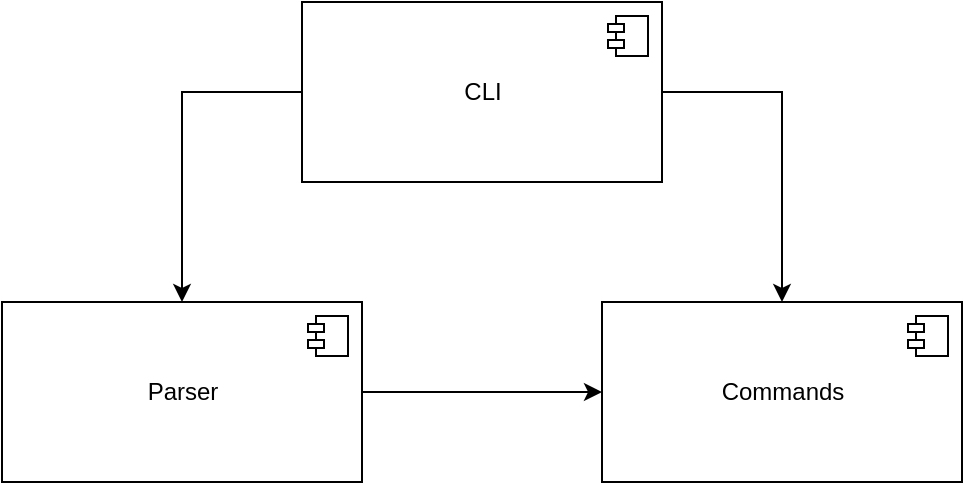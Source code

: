 <mxfile version="15.5.2" type="device" pages="4"><diagram id="IPyCTPRLBXQwGqJkj1kA" name="Components"><mxGraphModel dx="782" dy="436" grid="0" gridSize="10" guides="1" tooltips="1" connect="1" arrows="1" fold="1" page="1" pageScale="1" pageWidth="827" pageHeight="1169" math="0" shadow="0"><root><mxCell id="0"/><mxCell id="1" parent="0"/><mxCell id="Qe86VNoNSwaNUWkatQ3W-9" style="edgeStyle=orthogonalEdgeStyle;rounded=0;orthogonalLoop=1;jettySize=auto;html=1;exitX=0;exitY=0.5;exitDx=0;exitDy=0;entryX=0.5;entryY=0;entryDx=0;entryDy=0;" parent="1" source="Qe86VNoNSwaNUWkatQ3W-1" target="Qe86VNoNSwaNUWkatQ3W-3" edge="1"><mxGeometry relative="1" as="geometry"/></mxCell><mxCell id="Qe86VNoNSwaNUWkatQ3W-12" style="edgeStyle=orthogonalEdgeStyle;rounded=0;orthogonalLoop=1;jettySize=auto;html=1;exitX=1;exitY=0.5;exitDx=0;exitDy=0;entryX=0.5;entryY=0;entryDx=0;entryDy=0;" parent="1" source="Qe86VNoNSwaNUWkatQ3W-1" target="Qe86VNoNSwaNUWkatQ3W-5" edge="1"><mxGeometry relative="1" as="geometry"/></mxCell><mxCell id="Qe86VNoNSwaNUWkatQ3W-1" value="CLI" style="html=1;dropTarget=0;" parent="1" vertex="1"><mxGeometry x="280" y="90" width="180" height="90" as="geometry"/></mxCell><mxCell id="Qe86VNoNSwaNUWkatQ3W-2" value="" style="shape=module;jettyWidth=8;jettyHeight=4;" parent="Qe86VNoNSwaNUWkatQ3W-1" vertex="1"><mxGeometry x="1" width="20" height="20" relative="1" as="geometry"><mxPoint x="-27" y="7" as="offset"/></mxGeometry></mxCell><mxCell id="Qe86VNoNSwaNUWkatQ3W-10" style="edgeStyle=orthogonalEdgeStyle;rounded=0;orthogonalLoop=1;jettySize=auto;html=1;exitX=1;exitY=0.5;exitDx=0;exitDy=0;entryX=0;entryY=0.5;entryDx=0;entryDy=0;" parent="1" source="Qe86VNoNSwaNUWkatQ3W-3" target="Qe86VNoNSwaNUWkatQ3W-5" edge="1"><mxGeometry relative="1" as="geometry"/></mxCell><mxCell id="Qe86VNoNSwaNUWkatQ3W-3" value="Parser" style="html=1;dropTarget=0;" parent="1" vertex="1"><mxGeometry x="130" y="240" width="180" height="90" as="geometry"/></mxCell><mxCell id="Qe86VNoNSwaNUWkatQ3W-4" value="" style="shape=module;jettyWidth=8;jettyHeight=4;" parent="Qe86VNoNSwaNUWkatQ3W-3" vertex="1"><mxGeometry x="1" width="20" height="20" relative="1" as="geometry"><mxPoint x="-27" y="7" as="offset"/></mxGeometry></mxCell><mxCell id="Qe86VNoNSwaNUWkatQ3W-5" value="Commands" style="html=1;dropTarget=0;" parent="1" vertex="1"><mxGeometry x="430" y="240" width="180" height="90" as="geometry"/></mxCell><mxCell id="Qe86VNoNSwaNUWkatQ3W-6" value="" style="shape=module;jettyWidth=8;jettyHeight=4;" parent="Qe86VNoNSwaNUWkatQ3W-5" vertex="1"><mxGeometry x="1" width="20" height="20" relative="1" as="geometry"><mxPoint x="-27" y="7" as="offset"/></mxGeometry></mxCell></root></mxGraphModel></diagram><diagram id="Iq1Y0J1O6RFWqQra4Vd-" name="Parser"><mxGraphModel dx="782" dy="436" grid="0" gridSize="10" guides="1" tooltips="1" connect="1" arrows="1" fold="1" page="1" pageScale="1" pageWidth="827" pageHeight="1169" math="0" shadow="0"><root><mxCell id="vFN4YH33Aojv1U91udGT-0"/><mxCell id="vFN4YH33Aojv1U91udGT-1" parent="vFN4YH33Aojv1U91udGT-0"/><mxCell id="fBFdraiKcXVkoh18jzw8-1" style="edgeStyle=orthogonalEdgeStyle;rounded=0;orthogonalLoop=1;jettySize=auto;html=1;exitX=0.5;exitY=1;exitDx=0;exitDy=0;entryX=0.5;entryY=0;entryDx=0;entryDy=0;dashed=1;startArrow=none;startFill=0;endArrow=open;endFill=0;" parent="vFN4YH33Aojv1U91udGT-1" source="qEsupgz4-kYKHHpqlOIW-0" target="qEsupgz4-kYKHHpqlOIW-2" edge="1"><mxGeometry relative="1" as="geometry"/></mxCell><mxCell id="qEsupgz4-kYKHHpqlOIW-0" value="&lt;p style=&quot;margin: 0px ; margin-top: 4px ; text-align: center&quot;&gt;&lt;b&gt;Parser&lt;/b&gt;&lt;/p&gt;&lt;hr size=&quot;1&quot;&gt;&lt;p style=&quot;margin: 0px ; margin-left: 4px&quot;&gt;- commands: List&amp;lt;CommandType&amp;gt;&lt;/p&gt;&lt;p style=&quot;margin: 0px ; margin-left: 4px&quot;&gt;- variables: Dictionary&amp;lt;string, string&amp;gt;&lt;/p&gt;&lt;hr size=&quot;1&quot;&gt;&lt;p style=&quot;margin: 0px ; margin-left: 4px&quot;&gt;+ Parser(commands: List&amp;lt;CommandType&amp;gt;)&lt;/p&gt;&lt;p style=&quot;margin: 0px ; margin-left: 4px&quot;&gt;+ Parse(expression: string, variables: Dictionary&amp;lt;string, string&amp;gt;): ParsedModel&lt;/p&gt;&lt;p style=&quot;margin: 0px ; margin-left: 4px&quot;&gt;- SubstituteVariable(expression: string): string&lt;/p&gt;&lt;p style=&quot;margin: 0px ; margin-left: 4px&quot;&gt;- BuildAssignment(expression: string): ParsedModel&lt;/p&gt;&lt;p style=&quot;margin: 0px ; margin-left: 4px&quot;&gt;- BuildCommand(expression: string): ParsedModel&lt;/p&gt;" style="verticalAlign=top;align=left;overflow=fill;fontSize=12;fontFamily=Helvetica;html=1;" parent="vFN4YH33Aojv1U91udGT-1" vertex="1"><mxGeometry x="40" y="43" width="430" height="146" as="geometry"/></mxCell><mxCell id="qEsupgz4-kYKHHpqlOIW-27" style="edgeStyle=orthogonalEdgeStyle;rounded=0;orthogonalLoop=1;jettySize=auto;html=1;exitX=0.25;exitY=1;exitDx=0;exitDy=0;entryX=0.5;entryY=0;entryDx=0;entryDy=0;startArrow=diamondThin;startFill=0;endArrow=none;endFill=0;" parent="vFN4YH33Aojv1U91udGT-1" source="qEsupgz4-kYKHHpqlOIW-2" target="qEsupgz4-kYKHHpqlOIW-6" edge="1"><mxGeometry relative="1" as="geometry"/></mxCell><mxCell id="qEsupgz4-kYKHHpqlOIW-2" value="&lt;p style=&quot;margin: 0px ; margin-top: 4px ; text-align: center&quot;&gt;&lt;b&gt;ParsedModel&lt;/b&gt;&lt;/p&gt;&lt;hr&gt;&lt;p style=&quot;margin: 4px 0px 0px&quot;&gt;&amp;nbsp;+ ParsedModel(action: List&amp;lt;IAction&amp;gt;, type: ActionType)&lt;/p&gt;&lt;p style=&quot;margin: 4px 0px 0px&quot;&gt;&lt;i&gt;&amp;nbsp;&amp;lt;&amp;lt;Property&amp;gt;&amp;gt;&amp;nbsp;&lt;/i&gt;+ Action: List&amp;lt;IAction&amp;gt; { get; private set; }&lt;/p&gt;&lt;p style=&quot;margin: 4px 0px 0px&quot;&gt;&lt;i&gt;&amp;nbsp;&amp;lt;&amp;lt;Property&amp;gt;&amp;gt;&lt;/i&gt; + Type: ActionType { get; private set; }&lt;/p&gt;" style="verticalAlign=top;align=left;overflow=fill;fontSize=12;fontFamily=Helvetica;html=1;" parent="vFN4YH33Aojv1U91udGT-1" vertex="1"><mxGeometry x="89" y="219" width="310" height="100" as="geometry"/></mxCell><mxCell id="qEsupgz4-kYKHHpqlOIW-29" style="edgeStyle=orthogonalEdgeStyle;rounded=0;orthogonalLoop=1;jettySize=auto;html=1;exitX=0.5;exitY=1;exitDx=0;exitDy=0;entryX=0.5;entryY=0;entryDx=0;entryDy=0;dashed=1;startArrow=block;startFill=0;endArrow=none;endFill=0;" parent="vFN4YH33Aojv1U91udGT-1" source="qEsupgz4-kYKHHpqlOIW-5" target="qEsupgz4-kYKHHpqlOIW-11" edge="1"><mxGeometry relative="1" as="geometry"><Array as="points"><mxPoint x="520" y="359"/><mxPoint x="321" y="359"/></Array></mxGeometry></mxCell><mxCell id="qEsupgz4-kYKHHpqlOIW-32" style="edgeStyle=orthogonalEdgeStyle;rounded=0;orthogonalLoop=1;jettySize=auto;html=1;exitX=0.5;exitY=0;exitDx=0;exitDy=0;entryX=1;entryY=0.25;entryDx=0;entryDy=0;startArrow=none;startFill=0;endArrow=diamondThin;endFill=0;" parent="vFN4YH33Aojv1U91udGT-1" source="qEsupgz4-kYKHHpqlOIW-5" target="qEsupgz4-kYKHHpqlOIW-2" edge="1"><mxGeometry relative="1" as="geometry"/></mxCell><mxCell id="qEsupgz4-kYKHHpqlOIW-5" value="&lt;p style=&quot;margin: 0px ; margin-top: 4px ; text-align: center&quot;&gt;&lt;i&gt;&lt;b&gt;IAction&lt;/b&gt;&lt;/i&gt;&lt;br&gt;&lt;/p&gt;&lt;p style=&quot;margin: 0px ; margin-left: 4px&quot;&gt;&lt;/p&gt;&lt;hr&gt;&lt;p style=&quot;margin: 0px ; margin-left: 4px&quot;&gt;&lt;br&gt;&lt;/p&gt;" style="verticalAlign=top;align=left;overflow=fill;fontSize=12;fontFamily=Helvetica;html=1;" parent="vFN4YH33Aojv1U91udGT-1" vertex="1"><mxGeometry x="425" y="267" width="190" height="60" as="geometry"/></mxCell><mxCell id="qEsupgz4-kYKHHpqlOIW-6" value="&lt;p style=&quot;margin: 0px ; margin-top: 4px ; text-align: center&quot;&gt;&lt;i&gt;&amp;lt;&amp;lt;enumeration&amp;gt;&amp;gt;&lt;/i&gt;&lt;/p&gt;&lt;p style=&quot;margin: 0px ; margin-top: 4px ; text-align: center&quot;&gt;&lt;b&gt;ActionType&lt;/b&gt;&lt;/p&gt;&lt;hr&gt;&lt;span style=&quot;white-space: pre&quot;&gt;&#9;&lt;/span&gt;Command&lt;br&gt;&lt;span style=&quot;white-space: pre&quot;&gt;&#9;&lt;/span&gt;Assignment&lt;br&gt;&lt;p style=&quot;margin: 0px ; margin-top: 4px ; text-align: center&quot;&gt;&lt;/p&gt;" style="verticalAlign=top;align=left;overflow=fill;fontSize=12;fontFamily=Helvetica;html=1;" parent="vFN4YH33Aojv1U91udGT-1" vertex="1"><mxGeometry x="20" y="390" width="103" height="80" as="geometry"/></mxCell><mxCell id="qEsupgz4-kYKHHpqlOIW-7" value="&lt;p style=&quot;margin: 0px ; margin-top: 4px ; text-align: center&quot;&gt;&lt;/p&gt;&lt;p style=&quot;text-align: center ; margin: 0px 0px 0px 4px&quot;&gt;&lt;b&gt;Assignment&lt;/b&gt;&lt;/p&gt;&lt;hr size=&quot;1&quot;&gt;&lt;p style=&quot;margin: 0px ; margin-left: 4px&quot;&gt;+ Assignment(varName: string, valueToAssign: string)&lt;/p&gt;&lt;p style=&quot;margin: 0px ; margin-left: 4px&quot;&gt;&lt;i&gt;&amp;lt;&amp;lt;Property&amp;gt;&amp;gt;&lt;/i&gt; + VarName: string { get; private set; }&lt;/p&gt;&lt;p style=&quot;margin: 0px ; margin-left: 4px&quot;&gt;&lt;i&gt;&amp;lt;&amp;lt;Property&amp;gt;&amp;gt;&lt;/i&gt; + ValueToAssign: string { get; private set; }&lt;/p&gt;" style="verticalAlign=top;align=left;overflow=fill;fontSize=12;fontFamily=Helvetica;html=1;" parent="vFN4YH33Aojv1U91udGT-1" vertex="1"><mxGeometry x="494" y="390" width="321" height="80" as="geometry"/></mxCell><mxCell id="qEsupgz4-kYKHHpqlOIW-10" value="&lt;p style=&quot;margin: 0px ; margin-top: 4px ; text-align: center&quot;&gt;&lt;/p&gt;&lt;div style=&quot;text-align: center ; height: 2px&quot;&gt;&lt;b&gt;Commands&lt;/b&gt;&lt;/div&gt;&lt;div style=&quot;text-align: center ; height: 2px&quot;&gt;&lt;b&gt;&lt;br&gt;&lt;/b&gt;&lt;/div&gt;&lt;div style=&quot;height: 2px&quot;&gt;&lt;b&gt;&lt;br&gt;&lt;/b&gt;&lt;/div&gt;&lt;div style=&quot;height: 2px&quot;&gt;&lt;b&gt;&lt;br&gt;&lt;/b&gt;&lt;/div&gt;&lt;div style=&quot;height: 2px&quot;&gt;&lt;b&gt;&lt;br&gt;&lt;/b&gt;&lt;/div&gt;&lt;div style=&quot;height: 2px&quot;&gt;&lt;b&gt;&lt;br&gt;&lt;/b&gt;&lt;/div&gt;&lt;hr size=&quot;1&quot;&gt;&lt;div style=&quot;height: 2px&quot;&gt;&amp;nbsp;+ Commands: List&amp;lt;CommandType&amp;gt; { get; }&lt;/div&gt;&lt;div style=&quot;height: 2px&quot;&gt;&lt;span style=&quot;white-space: pre&quot;&gt;&#9;&lt;/span&gt;&lt;span style=&quot;white-space: pre&quot;&gt;&#9;&lt;/span&gt;&lt;span style=&quot;white-space: pre&quot;&gt;&#9;&lt;/span&gt;&lt;span style=&quot;white-space: pre&quot;&gt;&#9;&lt;/span&gt;&lt;span style=&quot;white-space: pre&quot;&gt;&#9;&lt;/span&gt;&lt;span style=&quot;white-space: pre&quot;&gt;&#9;&lt;/span&gt;&lt;span style=&quot;white-space: pre&quot;&gt;&#9;&lt;/span&gt;&lt;span style=&quot;white-space: pre&quot;&gt;&#9;&lt;/span&gt;&lt;span style=&quot;white-space: pre&quot;&gt;&#9;&lt;/span&gt;&lt;span style=&quot;white-space: pre&quot;&gt;&#9;&lt;/span&gt;&lt;span style=&quot;white-space: pre&quot;&gt;&#9;&lt;/span&gt;&lt;br&gt;&lt;/div&gt;&lt;div style=&quot;height: 2px&quot;&gt;&lt;br&gt;&lt;/div&gt;&lt;div style=&quot;height: 2px&quot;&gt;&lt;br&gt;&lt;/div&gt;&lt;div style=&quot;height: 2px&quot;&gt;&lt;br&gt;&lt;/div&gt;&lt;div style=&quot;height: 2px&quot;&gt;&lt;br&gt;&lt;/div&gt;&lt;div style=&quot;height: 2px&quot;&gt;&amp;nbsp;+ ExecuteCommand&lt;/div&gt;" style="verticalAlign=top;align=left;overflow=fill;fontSize=12;fontFamily=Helvetica;html=1;" parent="vFN4YH33Aojv1U91udGT-1" vertex="1"><mxGeometry x="100" y="790" width="240" height="60" as="geometry"/></mxCell><mxCell id="qEsupgz4-kYKHHpqlOIW-11" value="&lt;p style=&quot;margin: 0px ; margin-top: 4px ; text-align: center&quot;&gt;&lt;/p&gt;&lt;div style=&quot;text-align: center ; height: 2px&quot;&gt;&lt;b&gt;Command&lt;/b&gt;&lt;/div&gt;&lt;div style=&quot;height: 2px&quot;&gt;&lt;b&gt;&lt;br&gt;&lt;/b&gt;&lt;/div&gt;&lt;div style=&quot;height: 2px&quot;&gt;&lt;b&gt;&lt;br&gt;&lt;/b&gt;&lt;/div&gt;&lt;div style=&quot;height: 2px&quot;&gt;&lt;b&gt;&lt;br&gt;&lt;/b&gt;&lt;/div&gt;&lt;div style=&quot;height: 2px&quot;&gt;&lt;b&gt;&lt;br&gt;&lt;/b&gt;&lt;/div&gt;&lt;div style=&quot;height: 2px&quot;&gt;&lt;b&gt;&lt;br&gt;&lt;/b&gt;&lt;/div&gt;&lt;hr size=&quot;1&quot;&gt;&lt;div style=&quot;height: 2px&quot;&gt;&amp;nbsp;+ Command(type: CommandType, args: List&amp;lt;string&amp;gt;)&lt;/div&gt;&lt;div style=&quot;height: 2px&quot;&gt;&lt;br&gt;&lt;/div&gt;&lt;div style=&quot;height: 2px&quot;&gt;&lt;br&gt;&lt;/div&gt;&lt;div style=&quot;height: 2px&quot;&gt;&lt;br&gt;&lt;/div&gt;&lt;div style=&quot;height: 2px&quot;&gt;&lt;br&gt;&lt;/div&gt;&lt;div style=&quot;height: 2px&quot;&gt;&lt;br&gt;&lt;/div&gt;&lt;div style=&quot;height: 2px&quot;&gt;&lt;br&gt;&lt;/div&gt;&lt;div style=&quot;height: 2px&quot;&gt;&amp;nbsp;&lt;i&gt;&amp;lt;&amp;lt;Property&amp;gt;&amp;gt;&lt;/i&gt; + Type: CommandType { get; private set; }&lt;/div&gt;&lt;div style=&quot;height: 2px&quot;&gt;&lt;br&gt;&lt;/div&gt;&lt;div style=&quot;height: 2px&quot;&gt;&lt;br&gt;&lt;/div&gt;&lt;div style=&quot;height: 2px&quot;&gt;&lt;br&gt;&lt;/div&gt;&lt;div style=&quot;height: 2px&quot;&gt;&lt;br&gt;&lt;/div&gt;&lt;div style=&quot;height: 2px&quot;&gt;&lt;br&gt;&lt;/div&gt;&lt;div style=&quot;height: 2px&quot;&gt;&lt;br&gt;&lt;/div&gt;&lt;div style=&quot;height: 2px&quot;&gt;&amp;nbsp;&lt;i&gt;&amp;lt;&amp;lt;Property&amp;gt;&amp;gt;&lt;/i&gt; + Args: List&amp;lt;string&amp;gt; { get; private set; }&lt;/div&gt;" style="verticalAlign=top;align=left;overflow=fill;fontSize=12;fontFamily=Helvetica;html=1;" parent="vFN4YH33Aojv1U91udGT-1" vertex="1"><mxGeometry x="166" y="390" width="310" height="80" as="geometry"/></mxCell><mxCell id="c_vRe-ao3qp8a9xqReHq-11" style="edgeStyle=orthogonalEdgeStyle;rounded=0;orthogonalLoop=1;jettySize=auto;html=1;dashed=1;startArrow=block;startFill=0;endArrow=none;endFill=0;exitX=0.5;exitY=1;exitDx=0;exitDy=0;" parent="vFN4YH33Aojv1U91udGT-1" source="qEsupgz4-kYKHHpqlOIW-5" edge="1"><mxGeometry relative="1" as="geometry"><mxPoint x="541" y="359" as="sourcePoint"/><mxPoint x="681" y="391" as="targetPoint"/><Array as="points"><mxPoint x="520" y="359"/><mxPoint x="688" y="359"/><mxPoint x="688" y="391"/></Array></mxGeometry></mxCell></root></mxGraphModel></diagram><diagram id="7y_1sY1oG_gUcnlxDUo3" name="Commands"><mxGraphModel dx="652" dy="316" grid="0" gridSize="10" guides="1" tooltips="1" connect="1" arrows="1" fold="1" page="1" pageScale="1" pageWidth="827" pageHeight="1169" math="0" shadow="0"><root><mxCell id="3SIFylFnTaXlY1O5Cj9b-0"/><mxCell id="3SIFylFnTaXlY1O5Cj9b-1" parent="3SIFylFnTaXlY1O5Cj9b-0"/><mxCell id="L-ZjtgbbIYLluEAnQfdw-0" value="&lt;p style=&quot;margin: 0px ; margin-top: 4px ; text-align: center&quot;&gt;&lt;b&gt;Commands&lt;/b&gt;&lt;/p&gt;&lt;hr&gt;&amp;nbsp;&lt;i&gt;&amp;lt;&amp;lt;Property&amp;gt;&amp;gt;&lt;/i&gt; + Commands: List&amp;lt;CommandType&amp;gt; { get; }&lt;br&gt;&amp;nbsp;+ ExecuteCommand(command: string, args: List&amp;lt;string&amp;gt;): string&lt;br&gt;&amp;nbsp;- ExecuteCat(args: List&amp;lt;string&amp;gt;): string&lt;br&gt;&amp;nbsp;- ExecuteEcho(args: List&amp;lt;string&amp;gt;): string&lt;br&gt;&amp;nbsp;- ExecuteWC(args: List&amp;lt;string&amp;gt;): string&lt;br&gt;&amp;nbsp;- ExecutePWD(args: List&amp;lt;string&amp;gt;): string" style="verticalAlign=top;align=left;overflow=fill;fontSize=12;fontFamily=Helvetica;html=1;" parent="3SIFylFnTaXlY1O5Cj9b-1" vertex="1"><mxGeometry x="244" y="199" width="352" height="120" as="geometry"/></mxCell><mxCell id="I6HapQEX2o0GRcdwSZMF-0" value="&lt;p style=&quot;margin: 0px ; margin-top: 4px ; text-align: center&quot;&gt;&lt;b&gt;CommandType&lt;/b&gt;&lt;/p&gt;&lt;hr&gt;&amp;nbsp;+ CommandType(name: string, numberOfArgs: string, isReturningValue: bool)&lt;br&gt;&lt;i&gt;&amp;nbsp;&amp;lt;&amp;lt;Property&amp;gt;&amp;gt; &lt;/i&gt;+ Name: string { get; private set; }&lt;br&gt;&amp;nbsp;&lt;i&gt;&amp;lt;&amp;lt;Property&amp;gt;&amp;gt;&lt;/i&gt; + NumberOfArgs: int { get; private set; }&lt;br&gt;&amp;nbsp;&lt;i&gt;&amp;lt;&amp;lt;Property&amp;gt;&amp;gt;&lt;/i&gt; + IsReturningValue: bool { get; private set; }" style="verticalAlign=top;align=left;overflow=fill;fontSize=12;fontFamily=Helvetica;html=1;" parent="3SIFylFnTaXlY1O5Cj9b-1" vertex="1"><mxGeometry x="200" y="60" width="440" height="90" as="geometry"/></mxCell><mxCell id="kQpAlIUeRrB_gfCzZ6Gk-0" style="edgeStyle=orthogonalEdgeStyle;rounded=0;orthogonalLoop=1;jettySize=auto;html=1;startArrow=none;startFill=0;endArrow=diamondThin;endFill=0;entryX=0.524;entryY=0.998;entryDx=0;entryDy=0;entryPerimeter=0;" edge="1" parent="3SIFylFnTaXlY1O5Cj9b-1" target="I6HapQEX2o0GRcdwSZMF-0"><mxGeometry relative="1" as="geometry"><mxPoint x="431" y="199" as="sourcePoint"/><mxPoint x="431" y="159" as="targetPoint"/><Array as="points"><mxPoint x="431" y="175"/></Array></mxGeometry></mxCell></root></mxGraphModel></diagram><diagram id="lM4fayNbHOkuuZG6KA_c" name="CLI"><mxGraphModel dx="539" dy="301" grid="0" gridSize="10" guides="1" tooltips="1" connect="1" arrows="1" fold="1" page="1" pageScale="1" pageWidth="827" pageHeight="1169" math="0" shadow="0"><root><mxCell id="X72M6mhC3f01DhpE_hj6-0"/><mxCell id="X72M6mhC3f01DhpE_hj6-1" parent="X72M6mhC3f01DhpE_hj6-0"/><mxCell id="X72M6mhC3f01DhpE_hj6-3" value="&lt;p style=&quot;margin: 0px ; margin-top: 4px ; text-align: center&quot;&gt;&lt;b&gt;CLI&lt;/b&gt;&lt;/p&gt;&lt;hr size=&quot;1&quot;&gt;&lt;p style=&quot;margin: 0px ; margin-left: 4px&quot;&gt;- variables: Dictionary&amp;lt;string, string&amp;gt;&lt;/p&gt;&lt;hr size=&quot;1&quot;&gt;&lt;p style=&quot;margin: 0px ; margin-left: 4px&quot;&gt;+ Run(): void&lt;/p&gt;&lt;p style=&quot;margin: 0px ; margin-left: 4px&quot;&gt;- CallExternalProgram(): void&lt;/p&gt;&lt;p style=&quot;margin: 0px ; margin-left: 4px&quot;&gt;- ExecuteCommand(command: ParsedModel)&lt;/p&gt;&lt;p style=&quot;margin: 0px ; margin-left: 4px&quot;&gt;- ExecuteAssignment(assignment: ParsedModel)&lt;/p&gt;" style="verticalAlign=top;align=left;overflow=fill;fontSize=12;fontFamily=Helvetica;html=1;" parent="X72M6mhC3f01DhpE_hj6-1" vertex="1"><mxGeometry x="334" y="200" width="269" height="123" as="geometry"/></mxCell></root></mxGraphModel></diagram></mxfile>